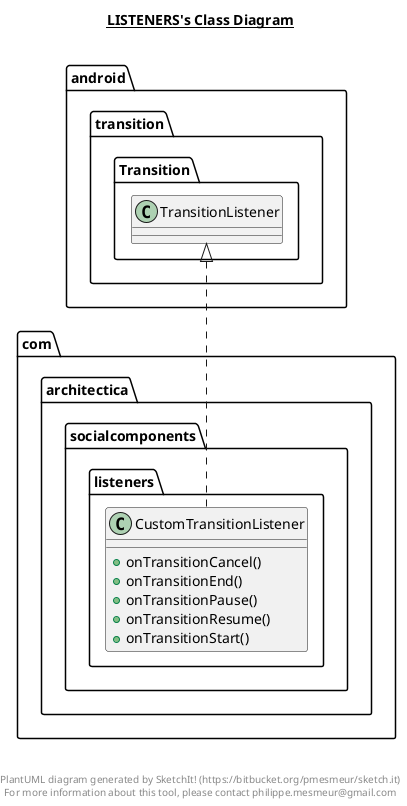 @startuml

title __LISTENERS's Class Diagram__\n

  namespace com.architectica.socialcomponents {
    namespace listeners {
      class com.architectica.socialcomponents.listeners.CustomTransitionListener {
          + onTransitionCancel()
          + onTransitionEnd()
          + onTransitionPause()
          + onTransitionResume()
          + onTransitionStart()
      }
    }
  }
  

  com.architectica.socialcomponents.listeners.CustomTransitionListener .up.|> android.transition.Transition.TransitionListener


right footer


PlantUML diagram generated by SketchIt! (https://bitbucket.org/pmesmeur/sketch.it)
For more information about this tool, please contact philippe.mesmeur@gmail.com
endfooter

@enduml
